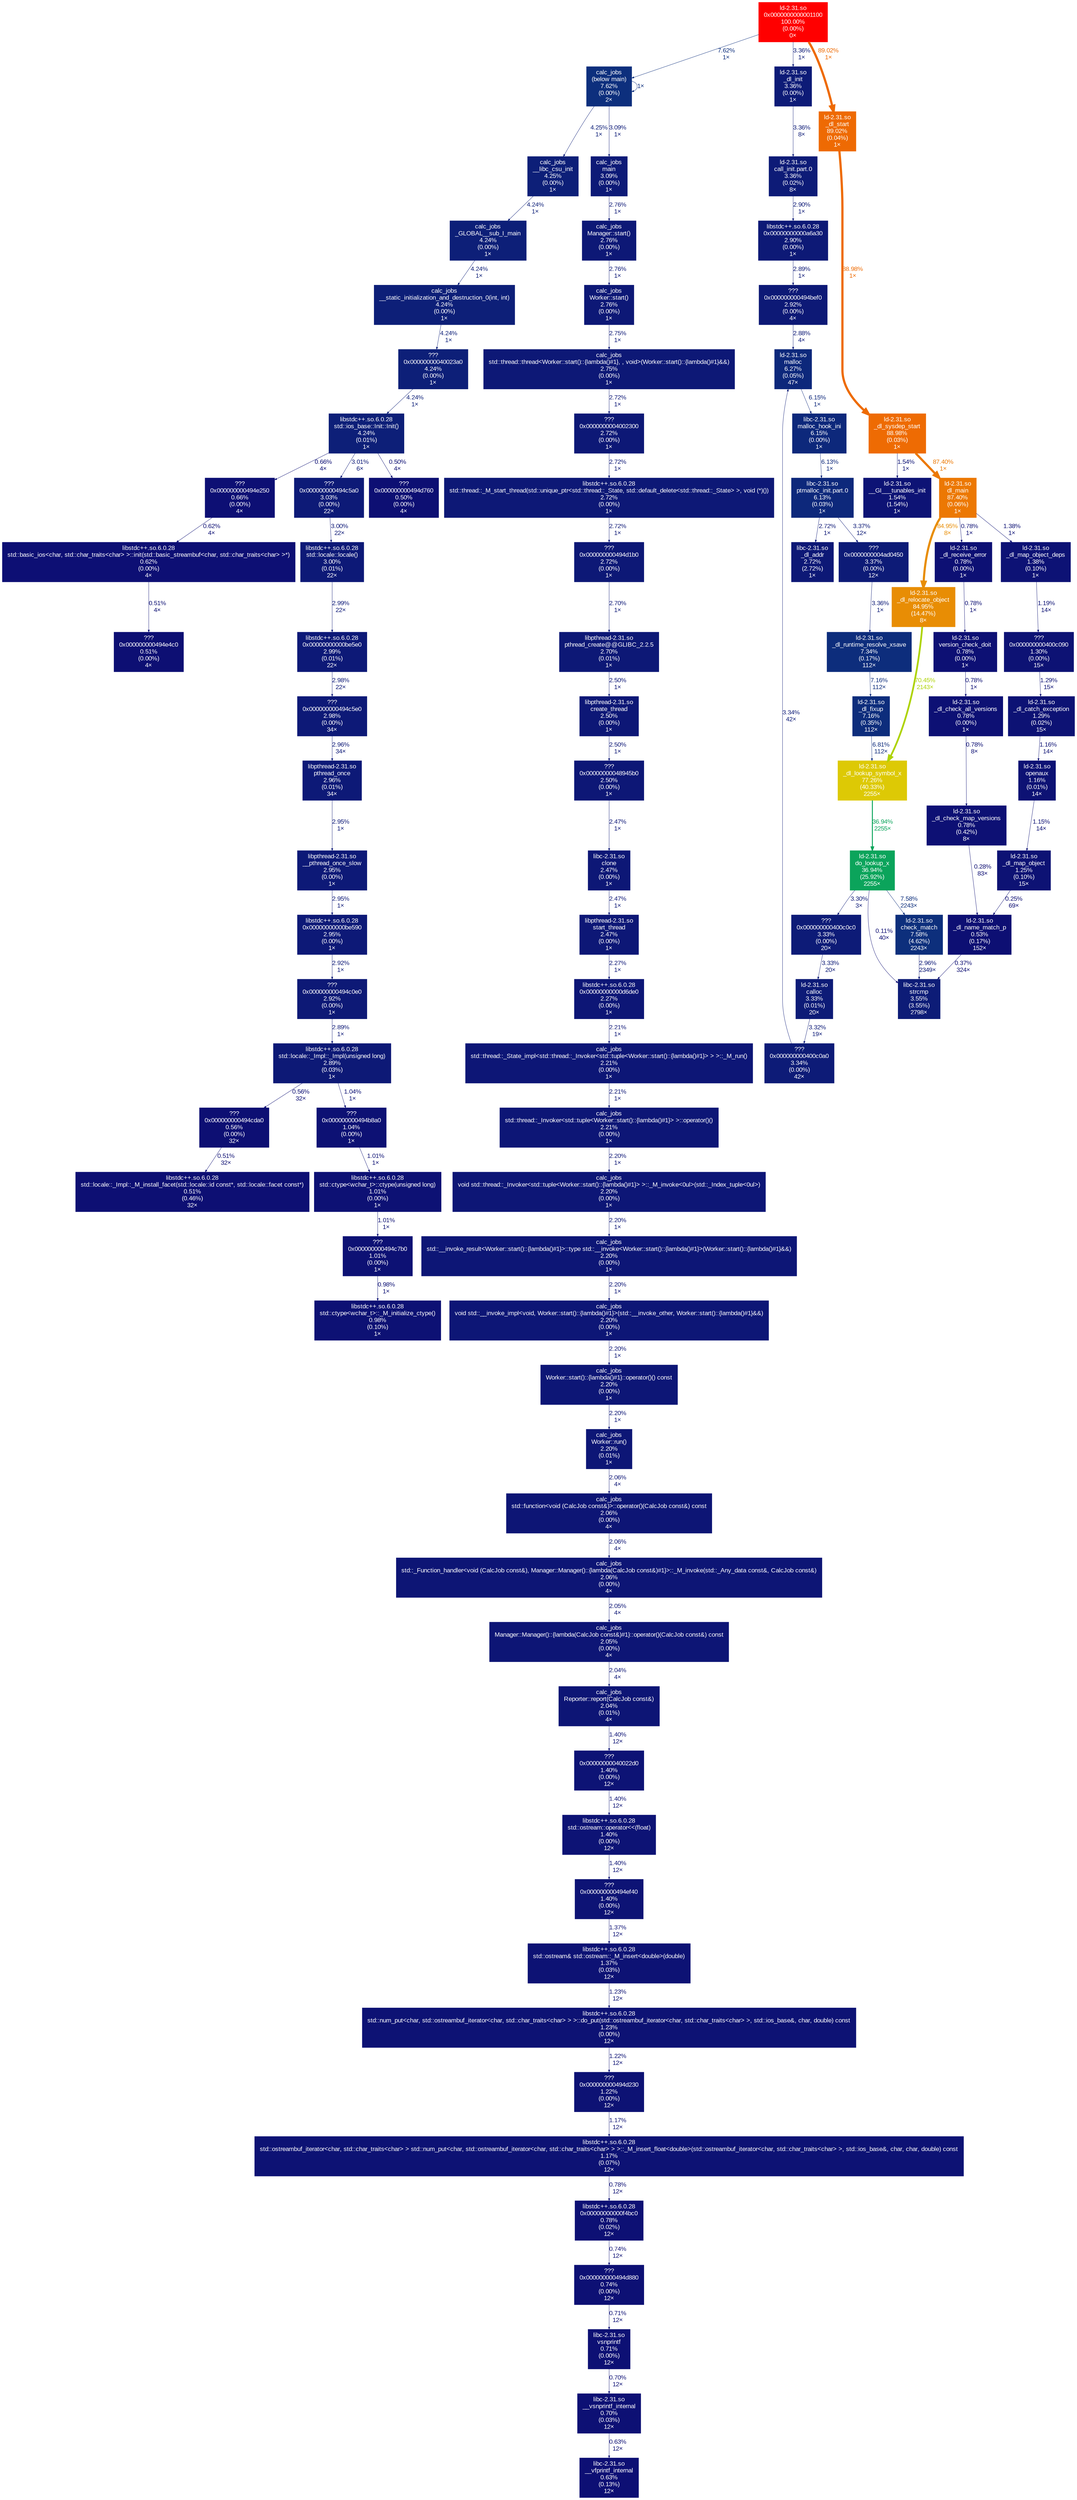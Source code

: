 digraph {
	tooltip=" "
	graph [fontname=Arial, nodesep=0.125, ranksep=0.25];
	node [fontcolor=white, fontname=Arial, height=0, shape=box, style=filled, width=0];
	edge [fontname=Arial];
	"(below main)" [color="#0d2f7d", fontcolor="#ffffff", fontsize="10.00", label="calc_jobs\n(below main)\n7.62%\n(0.00%)\n2×"];
	"(below main)" -> "(below main)" [arrowsize="0.35", color="#0d2f7d", fontcolor="#0d2f7d", fontsize="10.00", label="1×", labeldistance="0.50", penwidth="0.50"];
	"(below main)" -> "__libc_csu_init" [arrowsize="0.35", color="#0d1f78", fontcolor="#0d1f78", fontsize="10.00", label="4.25%\n1×", labeldistance="0.50", penwidth="0.50"];
	"(below main)" -> main [arrowsize="0.35", color="#0d1a77", fontcolor="#0d1a77", fontsize="10.00", label="3.09%\n1×", labeldistance="0.50", penwidth="0.50"];
	"0x0000000000001100" [color="#ff0000", fontcolor="#ffffff", fontsize="10.00", label="ld-2.31.so\n0x0000000000001100\n100.00%\n(0.00%)\n0×"];
	"0x0000000000001100" -> "(below main)" [arrowsize="0.35", color="#0d2f7d", fontcolor="#0d2f7d", fontsize="10.00", label="7.62%\n1×", labeldistance="0.50", penwidth="0.50"];
	"0x0000000000001100" -> "_dl_init" [arrowsize="0.35", color="#0d1b77", fontcolor="#0d1b77", fontsize="10.00", label="3.36%\n1×", labeldistance="0.50", penwidth="0.50"];
	"0x0000000000001100" -> "_dl_start" [arrowsize="0.94", color="#ee6a03", fontcolor="#ee6a03", fontsize="10.00", label="89.02%\n1×", labeldistance="3.56", penwidth="3.56"];
	"0x00000000000a6a30" [color="#0d1976", fontcolor="#ffffff", fontsize="10.00", label="libstdc++.so.6.0.28\n0x00000000000a6a30\n2.90%\n(0.00%)\n1×"];
	"0x00000000000a6a30" -> "0x000000000494bef0" [arrowsize="0.35", color="#0d1976", fontcolor="#0d1976", fontsize="10.00", label="2.89%\n1×", labeldistance="0.50", penwidth="0.50"];
	"0x00000000000be590" [color="#0d1977", fontcolor="#ffffff", fontsize="10.00", label="libstdc++.so.6.0.28\n0x00000000000be590\n2.95%\n(0.00%)\n1×"];
	"0x00000000000be590" -> "0x000000000494c0e0" [arrowsize="0.35", color="#0d1976", fontcolor="#0d1976", fontsize="10.00", label="2.92%\n1×", labeldistance="0.50", penwidth="0.50"];
	"0x00000000000be5e0" [color="#0d1977", fontcolor="#ffffff", fontsize="10.00", label="libstdc++.so.6.0.28\n0x00000000000be5e0\n2.99%\n(0.01%)\n22×"];
	"0x00000000000be5e0" -> "0x000000000494c5e0" [arrowsize="0.35", color="#0d1977", fontcolor="#0d1977", fontsize="10.00", label="2.98%\n22×", labeldistance="0.50", penwidth="0.50"];
	"0x00000000000d6de0" [color="#0d1676", fontcolor="#ffffff", fontsize="10.00", label="libstdc++.so.6.0.28\n0x00000000000d6de0\n2.27%\n(0.00%)\n1×"];
	"0x00000000000d6de0" -> "std::thread::_State_impl<std::thread::_Invoker<std::tuple<Worker::start()::{lambda()#1}> > >::_M_run()" [arrowsize="0.35", color="#0d1676", fontcolor="#0d1676", fontsize="10.00", label="2.21%\n1×", labeldistance="0.50", penwidth="0.50"];
	"0x00000000000f4bc0" [color="#0d1074", fontcolor="#ffffff", fontsize="10.00", label="libstdc++.so.6.0.28\n0x00000000000f4bc0\n0.78%\n(0.02%)\n12×"];
	"0x00000000000f4bc0" -> "0x000000000494d880" [arrowsize="0.35", color="#0d1074", fontcolor="#0d1074", fontsize="10.00", label="0.74%\n12×", labeldistance="0.50", penwidth="0.50"];
	"0x00000000040022d0" [color="#0d1375", fontcolor="#ffffff", fontsize="10.00", label="???\n0x00000000040022d0\n1.40%\n(0.00%)\n12×"];
	"0x00000000040022d0" -> "std::ostream::operator<<(float)" [arrowsize="0.35", color="#0d1375", fontcolor="#0d1375", fontsize="10.00", label="1.40%\n12×", labeldistance="0.50", penwidth="0.50"];
	"0x0000000004002300" [color="#0d1876", fontcolor="#ffffff", fontsize="10.00", label="???\n0x0000000004002300\n2.72%\n(0.00%)\n1×"];
	"0x0000000004002300" -> "std::thread::_M_start_thread(std::unique_ptr<std::thread::_State, std::default_delete<std::thread::_State> >, void (*)())" [arrowsize="0.35", color="#0d1876", fontcolor="#0d1876", fontsize="10.00", label="2.72%\n1×", labeldistance="0.50", penwidth="0.50"];
	"0x00000000040023a0" [color="#0d1f78", fontcolor="#ffffff", fontsize="10.00", label="???\n0x00000000040023a0\n4.24%\n(0.00%)\n1×"];
	"0x00000000040023a0" -> "std::ios_base::Init::Init()" [arrowsize="0.35", color="#0d1f78", fontcolor="#0d1f78", fontsize="10.00", label="4.24%\n1×", labeldistance="0.50", penwidth="0.50"];
	"0x000000000400c090" [color="#0d1274", fontcolor="#ffffff", fontsize="10.00", label="???\n0x000000000400c090\n1.30%\n(0.00%)\n15×"];
	"0x000000000400c090" -> "_dl_catch_exception" [arrowsize="0.35", color="#0d1274", fontcolor="#0d1274", fontsize="10.00", label="1.29%\n15×", labeldistance="0.50", penwidth="0.50"];
	"0x000000000400c0a0" [color="#0d1b77", fontcolor="#ffffff", fontsize="10.00", label="???\n0x000000000400c0a0\n3.34%\n(0.00%)\n42×"];
	"0x000000000400c0a0" -> malloc [arrowsize="0.35", color="#0d1b77", fontcolor="#0d1b77", fontsize="10.00", label="3.34%\n42×", labeldistance="0.50", penwidth="0.50"];
	"0x000000000400c0c0" [color="#0d1b77", fontcolor="#ffffff", fontsize="10.00", label="???\n0x000000000400c0c0\n3.33%\n(0.00%)\n20×"];
	"0x000000000400c0c0" -> calloc [arrowsize="0.35", color="#0d1b77", fontcolor="#0d1b77", fontsize="10.00", label="3.33%\n20×", labeldistance="0.50", penwidth="0.50"];
	"0x00000000048945b0" [color="#0d1776", fontcolor="#ffffff", fontsize="10.00", label="???\n0x00000000048945b0\n2.50%\n(0.00%)\n1×"];
	"0x00000000048945b0" -> clone [arrowsize="0.35", color="#0d1776", fontcolor="#0d1776", fontsize="10.00", label="2.47%\n1×", labeldistance="0.50", penwidth="0.50"];
	"0x000000000494b8a0" [color="#0d1174", fontcolor="#ffffff", fontsize="10.00", label="???\n0x000000000494b8a0\n1.04%\n(0.00%)\n1×"];
	"0x000000000494b8a0" -> "std::ctype<wchar_t>::ctype(unsigned long)" [arrowsize="0.35", color="#0d1174", fontcolor="#0d1174", fontsize="10.00", label="1.01%\n1×", labeldistance="0.50", penwidth="0.50"];
	"0x000000000494bef0" [color="#0d1976", fontcolor="#ffffff", fontsize="10.00", label="???\n0x000000000494bef0\n2.92%\n(0.00%)\n4×"];
	"0x000000000494bef0" -> malloc [arrowsize="0.35", color="#0d1976", fontcolor="#0d1976", fontsize="10.00", label="2.88%\n4×", labeldistance="0.50", penwidth="0.50"];
	"0x000000000494c0e0" [color="#0d1976", fontcolor="#ffffff", fontsize="10.00", label="???\n0x000000000494c0e0\n2.92%\n(0.00%)\n1×"];
	"0x000000000494c0e0" -> "std::locale::_Impl::_Impl(unsigned long)" [arrowsize="0.35", color="#0d1976", fontcolor="#0d1976", fontsize="10.00", label="2.89%\n1×", labeldistance="0.50", penwidth="0.50"];
	"0x000000000494c5a0" [color="#0d1a77", fontcolor="#ffffff", fontsize="10.00", label="???\n0x000000000494c5a0\n3.03%\n(0.00%)\n22×"];
	"0x000000000494c5a0" -> "std::locale::locale()" [arrowsize="0.35", color="#0d1977", fontcolor="#0d1977", fontsize="10.00", label="3.00%\n22×", labeldistance="0.50", penwidth="0.50"];
	"0x000000000494c5e0" [color="#0d1977", fontcolor="#ffffff", fontsize="10.00", label="???\n0x000000000494c5e0\n2.98%\n(0.00%)\n34×"];
	"0x000000000494c5e0" -> "pthread_once" [arrowsize="0.35", color="#0d1977", fontcolor="#0d1977", fontsize="10.00", label="2.96%\n34×", labeldistance="0.50", penwidth="0.50"];
	"0x000000000494c7b0" [color="#0d1174", fontcolor="#ffffff", fontsize="10.00", label="???\n0x000000000494c7b0\n1.01%\n(0.00%)\n1×"];
	"0x000000000494c7b0" -> "std::ctype<wchar_t>::_M_initialize_ctype()" [arrowsize="0.35", color="#0d1174", fontcolor="#0d1174", fontsize="10.00", label="0.98%\n1×", labeldistance="0.50", penwidth="0.50"];
	"0x000000000494cda0" [color="#0d0f73", fontcolor="#ffffff", fontsize="10.00", label="???\n0x000000000494cda0\n0.56%\n(0.00%)\n32×"];
	"0x000000000494cda0" -> "std::locale::_Impl::_M_install_facet(std::locale::id const*, std::locale::facet const*)" [arrowsize="0.35", color="#0d0f73", fontcolor="#0d0f73", fontsize="10.00", label="0.51%\n32×", labeldistance="0.50", penwidth="0.50"];
	"0x000000000494d1b0" [color="#0d1876", fontcolor="#ffffff", fontsize="10.00", label="???\n0x000000000494d1b0\n2.72%\n(0.00%)\n1×"];
	"0x000000000494d1b0" -> "pthread_create@@GLIBC_2.2.5" [arrowsize="0.35", color="#0d1876", fontcolor="#0d1876", fontsize="10.00", label="2.70%\n1×", labeldistance="0.50", penwidth="0.50"];
	"0x000000000494d230" [color="#0d1274", fontcolor="#ffffff", fontsize="10.00", label="???\n0x000000000494d230\n1.22%\n(0.00%)\n12×"];
	"0x000000000494d230" -> "std::ostreambuf_iterator<char, std::char_traits<char> > std::num_put<char, std::ostreambuf_iterator<char, std::char_traits<char> > >::_M_insert_float<double>(std::ostreambuf_iterator<char, std::char_traits<char> >, std::ios_base&, char, char, double) const" [arrowsize="0.35", color="#0d1274", fontcolor="#0d1274", fontsize="10.00", label="1.17%\n12×", labeldistance="0.50", penwidth="0.50"];
	"0x000000000494d760" [color="#0d0f73", fontcolor="#ffffff", fontsize="10.00", label="???\n0x000000000494d760\n0.50%\n(0.00%)\n4×"];
	"0x000000000494d880" [color="#0d1074", fontcolor="#ffffff", fontsize="10.00", label="???\n0x000000000494d880\n0.74%\n(0.00%)\n12×"];
	"0x000000000494d880" -> vsnprintf [arrowsize="0.35", color="#0d1074", fontcolor="#0d1074", fontsize="10.00", label="0.71%\n12×", labeldistance="0.50", penwidth="0.50"];
	"0x000000000494e250" [color="#0d0f74", fontcolor="#ffffff", fontsize="10.00", label="???\n0x000000000494e250\n0.66%\n(0.00%)\n4×"];
	"0x000000000494e250" -> "std::basic_ios<char, std::char_traits<char> >::init(std::basic_streambuf<char, std::char_traits<char> >*)" [arrowsize="0.35", color="#0d0f74", fontcolor="#0d0f74", fontsize="10.00", label="0.62%\n4×", labeldistance="0.50", penwidth="0.50"];
	"0x000000000494e4c0" [color="#0d0f73", fontcolor="#ffffff", fontsize="10.00", label="???\n0x000000000494e4c0\n0.51%\n(0.00%)\n4×"];
	"0x000000000494ef40" [color="#0d1375", fontcolor="#ffffff", fontsize="10.00", label="???\n0x000000000494ef40\n1.40%\n(0.00%)\n12×"];
	"0x000000000494ef40" -> "std::ostream& std::ostream::_M_insert<double>(double)" [arrowsize="0.35", color="#0d1274", fontcolor="#0d1274", fontsize="10.00", label="1.37%\n12×", labeldistance="0.50", penwidth="0.50"];
	"0x0000000004ad0450" [color="#0d1b77", fontcolor="#ffffff", fontsize="10.00", label="???\n0x0000000004ad0450\n3.37%\n(0.00%)\n12×"];
	"0x0000000004ad0450" -> "_dl_runtime_resolve_xsave" [arrowsize="0.35", color="#0d1b77", fontcolor="#0d1b77", fontsize="10.00", label="3.36%\n1×", labeldistance="0.50", penwidth="0.50"];
	"Manager::Manager()::{lambda(CalcJob const&)#1}::operator()(CalcJob const&) const" [color="#0d1575", fontcolor="#ffffff", fontsize="10.00", label="calc_jobs\nManager::Manager()::{lambda(CalcJob const&)#1}::operator()(CalcJob const&) const\n2.05%\n(0.00%)\n4×"];
	"Manager::Manager()::{lambda(CalcJob const&)#1}::operator()(CalcJob const&) const" -> "Reporter::report(CalcJob const&)" [arrowsize="0.35", color="#0d1575", fontcolor="#0d1575", fontsize="10.00", label="2.04%\n4×", labeldistance="0.50", penwidth="0.50"];
	"Manager::start()" [color="#0d1876", fontcolor="#ffffff", fontsize="10.00", label="calc_jobs\nManager::start()\n2.76%\n(0.00%)\n1×"];
	"Manager::start()" -> "Worker::start()" [arrowsize="0.35", color="#0d1876", fontcolor="#0d1876", fontsize="10.00", label="2.76%\n1×", labeldistance="0.50", penwidth="0.50"];
	"Reporter::report(CalcJob const&)" [color="#0d1575", fontcolor="#ffffff", fontsize="10.00", label="calc_jobs\nReporter::report(CalcJob const&)\n2.04%\n(0.01%)\n4×"];
	"Reporter::report(CalcJob const&)" -> "0x00000000040022d0" [arrowsize="0.35", color="#0d1375", fontcolor="#0d1375", fontsize="10.00", label="1.40%\n12×", labeldistance="0.50", penwidth="0.50"];
	"Worker::run()" [color="#0d1676", fontcolor="#ffffff", fontsize="10.00", label="calc_jobs\nWorker::run()\n2.20%\n(0.01%)\n1×"];
	"Worker::run()" -> "std::function<void (CalcJob const&)>::operator()(CalcJob const&) const" [arrowsize="0.35", color="#0d1575", fontcolor="#0d1575", fontsize="10.00", label="2.06%\n4×", labeldistance="0.50", penwidth="0.50"];
	"Worker::start()" [color="#0d1876", fontcolor="#ffffff", fontsize="10.00", label="calc_jobs\nWorker::start()\n2.76%\n(0.00%)\n1×"];
	"Worker::start()" -> "std::thread::thread<Worker::start()::{lambda()#1}, , void>(Worker::start()::{lambda()#1}&&)" [arrowsize="0.35", color="#0d1876", fontcolor="#0d1876", fontsize="10.00", label="2.75%\n1×", labeldistance="0.50", penwidth="0.50"];
	"Worker::start()::{lambda()#1}::operator()() const" [color="#0d1676", fontcolor="#ffffff", fontsize="10.00", label="calc_jobs\nWorker::start()::{lambda()#1}::operator()() const\n2.20%\n(0.00%)\n1×"];
	"Worker::start()::{lambda()#1}::operator()() const" -> "Worker::run()" [arrowsize="0.35", color="#0d1676", fontcolor="#0d1676", fontsize="10.00", label="2.20%\n1×", labeldistance="0.50", penwidth="0.50"];
	"_GLOBAL__sub_I_main" [color="#0d1f78", fontcolor="#ffffff", fontsize="10.00", label="calc_jobs\n_GLOBAL__sub_I_main\n4.24%\n(0.00%)\n1×"];
	"_GLOBAL__sub_I_main" -> "__static_initialization_and_destruction_0(int, int)" [arrowsize="0.35", color="#0d1f78", fontcolor="#0d1f78", fontsize="10.00", label="4.24%\n1×", labeldistance="0.50", penwidth="0.50"];
	"__GI___tunables_init" [color="#0d1375", fontcolor="#ffffff", fontsize="10.00", label="ld-2.31.so\n__GI___tunables_init\n1.54%\n(1.54%)\n1×"];
	"__libc_csu_init" [color="#0d1f78", fontcolor="#ffffff", fontsize="10.00", label="calc_jobs\n__libc_csu_init\n4.25%\n(0.00%)\n1×"];
	"__libc_csu_init" -> "_GLOBAL__sub_I_main" [arrowsize="0.35", color="#0d1f78", fontcolor="#0d1f78", fontsize="10.00", label="4.24%\n1×", labeldistance="0.50", penwidth="0.50"];
	"__pthread_once_slow" [color="#0d1977", fontcolor="#ffffff", fontsize="10.00", label="libpthread-2.31.so\n__pthread_once_slow\n2.95%\n(0.00%)\n1×"];
	"__pthread_once_slow" -> "0x00000000000be590" [arrowsize="0.35", color="#0d1977", fontcolor="#0d1977", fontsize="10.00", label="2.95%\n1×", labeldistance="0.50", penwidth="0.50"];
	"__static_initialization_and_destruction_0(int, int)" [color="#0d1f78", fontcolor="#ffffff", fontsize="10.00", label="calc_jobs\n__static_initialization_and_destruction_0(int, int)\n4.24%\n(0.00%)\n1×"];
	"__static_initialization_and_destruction_0(int, int)" -> "0x00000000040023a0" [arrowsize="0.35", color="#0d1f78", fontcolor="#0d1f78", fontsize="10.00", label="4.24%\n1×", labeldistance="0.50", penwidth="0.50"];
	"__vfprintf_internal" [color="#0d0f74", fontcolor="#ffffff", fontsize="10.00", label="libc-2.31.so\n__vfprintf_internal\n0.63%\n(0.13%)\n12×"];
	"__vsnprintf_internal" [color="#0d1074", fontcolor="#ffffff", fontsize="10.00", label="libc-2.31.so\n__vsnprintf_internal\n0.70%\n(0.03%)\n12×"];
	"__vsnprintf_internal" -> "__vfprintf_internal" [arrowsize="0.35", color="#0d0f74", fontcolor="#0d0f74", fontsize="10.00", label="0.63%\n12×", labeldistance="0.50", penwidth="0.50"];
	"_dl_addr" [color="#0d1876", fontcolor="#ffffff", fontsize="10.00", label="libc-2.31.so\n_dl_addr\n2.72%\n(2.72%)\n1×"];
	"_dl_catch_exception" [color="#0d1274", fontcolor="#ffffff", fontsize="10.00", label="ld-2.31.so\n_dl_catch_exception\n1.29%\n(0.02%)\n15×"];
	"_dl_catch_exception" -> openaux [arrowsize="0.35", color="#0d1274", fontcolor="#0d1274", fontsize="10.00", label="1.16%\n14×", labeldistance="0.50", penwidth="0.50"];
	"_dl_check_all_versions" [color="#0d1074", fontcolor="#ffffff", fontsize="10.00", label="ld-2.31.so\n_dl_check_all_versions\n0.78%\n(0.00%)\n1×"];
	"_dl_check_all_versions" -> "_dl_check_map_versions" [arrowsize="0.35", color="#0d1074", fontcolor="#0d1074", fontsize="10.00", label="0.78%\n8×", labeldistance="0.50", penwidth="0.50"];
	"_dl_check_map_versions" [color="#0d1074", fontcolor="#ffffff", fontsize="10.00", label="ld-2.31.so\n_dl_check_map_versions\n0.78%\n(0.42%)\n8×"];
	"_dl_check_map_versions" -> "_dl_name_match_p" [arrowsize="0.35", color="#0d0e73", fontcolor="#0d0e73", fontsize="10.00", label="0.28%\n83×", labeldistance="0.50", penwidth="0.50"];
	"_dl_fixup" [color="#0d2d7c", fontcolor="#ffffff", fontsize="10.00", label="ld-2.31.so\n_dl_fixup\n7.16%\n(0.35%)\n112×"];
	"_dl_fixup" -> "_dl_lookup_symbol_x" [arrowsize="0.35", color="#0d2b7b", fontcolor="#0d2b7b", fontsize="10.00", label="6.81%\n112×", labeldistance="0.50", penwidth="0.50"];
	"_dl_init" [color="#0d1b77", fontcolor="#ffffff", fontsize="10.00", label="ld-2.31.so\n_dl_init\n3.36%\n(0.00%)\n1×"];
	"_dl_init" -> "call_init.part.0" [arrowsize="0.35", color="#0d1b77", fontcolor="#0d1b77", fontsize="10.00", label="3.36%\n8×", labeldistance="0.50", penwidth="0.50"];
	"_dl_lookup_symbol_x" [color="#ddc905", fontcolor="#ffffff", fontsize="10.00", label="ld-2.31.so\n_dl_lookup_symbol_x\n77.26%\n(40.33%)\n2255×"];
	"_dl_lookup_symbol_x" -> "do_lookup_x" [arrowsize="0.61", color="#0ba45b", fontcolor="#0ba45b", fontsize="10.00", label="36.94%\n2255×", labeldistance="1.48", penwidth="1.48"];
	"_dl_map_object" [color="#0d1274", fontcolor="#ffffff", fontsize="10.00", label="ld-2.31.so\n_dl_map_object\n1.25%\n(0.10%)\n15×"];
	"_dl_map_object" -> "_dl_name_match_p" [arrowsize="0.35", color="#0d0e73", fontcolor="#0d0e73", fontsize="10.00", label="0.25%\n69×", labeldistance="0.50", penwidth="0.50"];
	"_dl_map_object_deps" [color="#0d1275", fontcolor="#ffffff", fontsize="10.00", label="ld-2.31.so\n_dl_map_object_deps\n1.38%\n(0.10%)\n1×"];
	"_dl_map_object_deps" -> "0x000000000400c090" [arrowsize="0.35", color="#0d1274", fontcolor="#0d1274", fontsize="10.00", label="1.19%\n14×", labeldistance="0.50", penwidth="0.50"];
	"_dl_name_match_p" [color="#0d0f73", fontcolor="#ffffff", fontsize="10.00", label="ld-2.31.so\n_dl_name_match_p\n0.53%\n(0.17%)\n152×"];
	"_dl_name_match_p" -> strcmp [arrowsize="0.35", color="#0d0e73", fontcolor="#0d0e73", fontsize="10.00", label="0.37%\n324×", labeldistance="0.50", penwidth="0.50"];
	"_dl_receive_error" [color="#0d1074", fontcolor="#ffffff", fontsize="10.00", label="ld-2.31.so\n_dl_receive_error\n0.78%\n(0.00%)\n1×"];
	"_dl_receive_error" -> "version_check_doit" [arrowsize="0.35", color="#0d1074", fontcolor="#0d1074", fontsize="10.00", label="0.78%\n1×", labeldistance="0.50", penwidth="0.50"];
	"_dl_relocate_object" [color="#e88d04", fontcolor="#ffffff", fontsize="10.00", label="ld-2.31.so\n_dl_relocate_object\n84.95%\n(14.47%)\n8×"];
	"_dl_relocate_object" -> "_dl_lookup_symbol_x" [arrowsize="0.84", color="#aed306", fontcolor="#aed306", fontsize="10.00", label="70.45%\n2143×", labeldistance="2.82", penwidth="2.82"];
	"_dl_runtime_resolve_xsave" [color="#0d2d7c", fontcolor="#ffffff", fontsize="10.00", label="ld-2.31.so\n_dl_runtime_resolve_xsave\n7.34%\n(0.17%)\n112×"];
	"_dl_runtime_resolve_xsave" -> "_dl_fixup" [arrowsize="0.35", color="#0d2d7c", fontcolor="#0d2d7c", fontsize="10.00", label="7.16%\n112×", labeldistance="0.50", penwidth="0.50"];
	"_dl_start" [color="#ee6a03", fontcolor="#ffffff", fontsize="10.00", label="ld-2.31.so\n_dl_start\n89.02%\n(0.04%)\n1×"];
	"_dl_start" -> "_dl_sysdep_start" [arrowsize="0.94", color="#ee6b03", fontcolor="#ee6b03", fontsize="10.00", label="88.98%\n1×", labeldistance="3.56", penwidth="3.56"];
	"_dl_sysdep_start" [color="#ee6b03", fontcolor="#ffffff", fontsize="10.00", label="ld-2.31.so\n_dl_sysdep_start\n88.98%\n(0.03%)\n1×"];
	"_dl_sysdep_start" -> "__GI___tunables_init" [arrowsize="0.35", color="#0d1375", fontcolor="#0d1375", fontsize="10.00", label="1.54%\n1×", labeldistance="0.50", penwidth="0.50"];
	"_dl_sysdep_start" -> "dl_main" [arrowsize="0.93", color="#ec7803", fontcolor="#ec7803", fontsize="10.00", label="87.40%\n1×", labeldistance="3.50", penwidth="3.50"];
	"call_init.part.0" [color="#0d1b77", fontcolor="#ffffff", fontsize="10.00", label="ld-2.31.so\ncall_init.part.0\n3.36%\n(0.02%)\n8×"];
	"call_init.part.0" -> "0x00000000000a6a30" [arrowsize="0.35", color="#0d1976", fontcolor="#0d1976", fontsize="10.00", label="2.90%\n1×", labeldistance="0.50", penwidth="0.50"];
	calloc [color="#0d1b77", fontcolor="#ffffff", fontsize="10.00", label="ld-2.31.so\ncalloc\n3.33%\n(0.01%)\n20×"];
	calloc -> "0x000000000400c0a0" [arrowsize="0.35", color="#0d1b77", fontcolor="#0d1b77", fontsize="10.00", label="3.32%\n19×", labeldistance="0.50", penwidth="0.50"];
	"check_match" [color="#0d2f7c", fontcolor="#ffffff", fontsize="10.00", label="ld-2.31.so\ncheck_match\n7.58%\n(4.62%)\n2243×"];
	"check_match" -> strcmp [arrowsize="0.35", color="#0d1977", fontcolor="#0d1977", fontsize="10.00", label="2.96%\n2349×", labeldistance="0.50", penwidth="0.50"];
	clone [color="#0d1776", fontcolor="#ffffff", fontsize="10.00", label="libc-2.31.so\nclone\n2.47%\n(0.00%)\n1×"];
	clone -> "start_thread" [arrowsize="0.35", color="#0d1776", fontcolor="#0d1776", fontsize="10.00", label="2.47%\n1×", labeldistance="0.50", penwidth="0.50"];
	"create_thread" [color="#0d1776", fontcolor="#ffffff", fontsize="10.00", label="libpthread-2.31.so\ncreate_thread\n2.50%\n(0.00%)\n1×"];
	"create_thread" -> "0x00000000048945b0" [arrowsize="0.35", color="#0d1776", fontcolor="#0d1776", fontsize="10.00", label="2.50%\n1×", labeldistance="0.50", penwidth="0.50"];
	"dl_main" [color="#ec7803", fontcolor="#ffffff", fontsize="10.00", label="ld-2.31.so\ndl_main\n87.40%\n(0.06%)\n1×"];
	"dl_main" -> "_dl_map_object_deps" [arrowsize="0.35", color="#0d1275", fontcolor="#0d1275", fontsize="10.00", label="1.38%\n1×", labeldistance="0.50", penwidth="0.50"];
	"dl_main" -> "_dl_receive_error" [arrowsize="0.35", color="#0d1074", fontcolor="#0d1074", fontsize="10.00", label="0.78%\n1×", labeldistance="0.50", penwidth="0.50"];
	"dl_main" -> "_dl_relocate_object" [arrowsize="0.92", color="#e88d04", fontcolor="#e88d04", fontsize="10.00", label="84.95%\n8×", labeldistance="3.40", penwidth="3.40"];
	"do_lookup_x" [color="#0ba45b", fontcolor="#ffffff", fontsize="10.00", label="ld-2.31.so\ndo_lookup_x\n36.94%\n(25.92%)\n2255×"];
	"do_lookup_x" -> "0x000000000400c0c0" [arrowsize="0.35", color="#0d1b77", fontcolor="#0d1b77", fontsize="10.00", label="3.30%\n3×", labeldistance="0.50", penwidth="0.50"];
	"do_lookup_x" -> "check_match" [arrowsize="0.35", color="#0d2f7c", fontcolor="#0d2f7c", fontsize="10.00", label="7.58%\n2243×", labeldistance="0.50", penwidth="0.50"];
	"do_lookup_x" -> strcmp [arrowsize="0.35", color="#0d0d73", fontcolor="#0d0d73", fontsize="10.00", label="0.11%\n40×", labeldistance="0.50", penwidth="0.50"];
	main [color="#0d1a77", fontcolor="#ffffff", fontsize="10.00", label="calc_jobs\nmain\n3.09%\n(0.00%)\n1×"];
	main -> "Manager::start()" [arrowsize="0.35", color="#0d1876", fontcolor="#0d1876", fontsize="10.00", label="2.76%\n1×", labeldistance="0.50", penwidth="0.50"];
	malloc [color="#0d287b", fontcolor="#ffffff", fontsize="10.00", label="ld-2.31.so\nmalloc\n6.27%\n(0.05%)\n47×"];
	malloc -> "malloc_hook_ini" [arrowsize="0.35", color="#0d287b", fontcolor="#0d287b", fontsize="10.00", label="6.15%\n1×", labeldistance="0.50", penwidth="0.50"];
	"malloc_hook_ini" [color="#0d287b", fontcolor="#ffffff", fontsize="10.00", label="libc-2.31.so\nmalloc_hook_ini\n6.15%\n(0.00%)\n1×"];
	"malloc_hook_ini" -> "ptmalloc_init.part.0" [arrowsize="0.35", color="#0d287b", fontcolor="#0d287b", fontsize="10.00", label="6.13%\n1×", labeldistance="0.50", penwidth="0.50"];
	openaux [color="#0d1274", fontcolor="#ffffff", fontsize="10.00", label="ld-2.31.so\nopenaux\n1.16%\n(0.01%)\n14×"];
	openaux -> "_dl_map_object" [arrowsize="0.35", color="#0d1174", fontcolor="#0d1174", fontsize="10.00", label="1.15%\n14×", labeldistance="0.50", penwidth="0.50"];
	"pthread_create@@GLIBC_2.2.5" [color="#0d1876", fontcolor="#ffffff", fontsize="10.00", label="libpthread-2.31.so\npthread_create@@GLIBC_2.2.5\n2.70%\n(0.01%)\n1×"];
	"pthread_create@@GLIBC_2.2.5" -> "create_thread" [arrowsize="0.35", color="#0d1776", fontcolor="#0d1776", fontsize="10.00", label="2.50%\n1×", labeldistance="0.50", penwidth="0.50"];
	"pthread_once" [color="#0d1977", fontcolor="#ffffff", fontsize="10.00", label="libpthread-2.31.so\npthread_once\n2.96%\n(0.01%)\n34×"];
	"pthread_once" -> "__pthread_once_slow" [arrowsize="0.35", color="#0d1977", fontcolor="#0d1977", fontsize="10.00", label="2.95%\n1×", labeldistance="0.50", penwidth="0.50"];
	"ptmalloc_init.part.0" [color="#0d287b", fontcolor="#ffffff", fontsize="10.00", label="libc-2.31.so\nptmalloc_init.part.0\n6.13%\n(0.03%)\n1×"];
	"ptmalloc_init.part.0" -> "0x0000000004ad0450" [arrowsize="0.35", color="#0d1b77", fontcolor="#0d1b77", fontsize="10.00", label="3.37%\n12×", labeldistance="0.50", penwidth="0.50"];
	"ptmalloc_init.part.0" -> "_dl_addr" [arrowsize="0.35", color="#0d1876", fontcolor="#0d1876", fontsize="10.00", label="2.72%\n1×", labeldistance="0.50", penwidth="0.50"];
	"start_thread" [color="#0d1776", fontcolor="#ffffff", fontsize="10.00", label="libpthread-2.31.so\nstart_thread\n2.47%\n(0.00%)\n1×"];
	"start_thread" -> "0x00000000000d6de0" [arrowsize="0.35", color="#0d1676", fontcolor="#0d1676", fontsize="10.00", label="2.27%\n1×", labeldistance="0.50", penwidth="0.50"];
	"std::_Function_handler<void (CalcJob const&), Manager::Manager()::{lambda(CalcJob const&)#1}>::_M_invoke(std::_Any_data const&, CalcJob const&)" [color="#0d1575", fontcolor="#ffffff", fontsize="10.00", label="calc_jobs\nstd::_Function_handler<void (CalcJob const&), Manager::Manager()::{lambda(CalcJob const&)#1}>::_M_invoke(std::_Any_data const&, CalcJob const&)\n2.06%\n(0.00%)\n4×"];
	"std::_Function_handler<void (CalcJob const&), Manager::Manager()::{lambda(CalcJob const&)#1}>::_M_invoke(std::_Any_data const&, CalcJob const&)" -> "Manager::Manager()::{lambda(CalcJob const&)#1}::operator()(CalcJob const&) const" [arrowsize="0.35", color="#0d1575", fontcolor="#0d1575", fontsize="10.00", label="2.05%\n4×", labeldistance="0.50", penwidth="0.50"];
	"std::__invoke_result<Worker::start()::{lambda()#1}>::type std::__invoke<Worker::start()::{lambda()#1}>(Worker::start()::{lambda()#1}&&)" [color="#0d1676", fontcolor="#ffffff", fontsize="10.00", label="calc_jobs\nstd::__invoke_result<Worker::start()::{lambda()#1}>::type std::__invoke<Worker::start()::{lambda()#1}>(Worker::start()::{lambda()#1}&&)\n2.20%\n(0.00%)\n1×"];
	"std::__invoke_result<Worker::start()::{lambda()#1}>::type std::__invoke<Worker::start()::{lambda()#1}>(Worker::start()::{lambda()#1}&&)" -> "void std::__invoke_impl<void, Worker::start()::{lambda()#1}>(std::__invoke_other, Worker::start()::{lambda()#1}&&)" [arrowsize="0.35", color="#0d1676", fontcolor="#0d1676", fontsize="10.00", label="2.20%\n1×", labeldistance="0.50", penwidth="0.50"];
	"std::basic_ios<char, std::char_traits<char> >::init(std::basic_streambuf<char, std::char_traits<char> >*)" [color="#0d0f74", fontcolor="#ffffff", fontsize="10.00", label="libstdc++.so.6.0.28\nstd::basic_ios<char, std::char_traits<char> >::init(std::basic_streambuf<char, std::char_traits<char> >*)\n0.62%\n(0.00%)\n4×"];
	"std::basic_ios<char, std::char_traits<char> >::init(std::basic_streambuf<char, std::char_traits<char> >*)" -> "0x000000000494e4c0" [arrowsize="0.35", color="#0d0f73", fontcolor="#0d0f73", fontsize="10.00", label="0.51%\n4×", labeldistance="0.50", penwidth="0.50"];
	"std::ctype<wchar_t>::_M_initialize_ctype()" [color="#0d1174", fontcolor="#ffffff", fontsize="10.00", label="libstdc++.so.6.0.28\nstd::ctype<wchar_t>::_M_initialize_ctype()\n0.98%\n(0.10%)\n1×"];
	"std::ctype<wchar_t>::ctype(unsigned long)" [color="#0d1174", fontcolor="#ffffff", fontsize="10.00", label="libstdc++.so.6.0.28\nstd::ctype<wchar_t>::ctype(unsigned long)\n1.01%\n(0.00%)\n1×"];
	"std::ctype<wchar_t>::ctype(unsigned long)" -> "0x000000000494c7b0" [arrowsize="0.35", color="#0d1174", fontcolor="#0d1174", fontsize="10.00", label="1.01%\n1×", labeldistance="0.50", penwidth="0.50"];
	"std::function<void (CalcJob const&)>::operator()(CalcJob const&) const" [color="#0d1575", fontcolor="#ffffff", fontsize="10.00", label="calc_jobs\nstd::function<void (CalcJob const&)>::operator()(CalcJob const&) const\n2.06%\n(0.00%)\n4×"];
	"std::function<void (CalcJob const&)>::operator()(CalcJob const&) const" -> "std::_Function_handler<void (CalcJob const&), Manager::Manager()::{lambda(CalcJob const&)#1}>::_M_invoke(std::_Any_data const&, CalcJob const&)" [arrowsize="0.35", color="#0d1575", fontcolor="#0d1575", fontsize="10.00", label="2.06%\n4×", labeldistance="0.50", penwidth="0.50"];
	"std::ios_base::Init::Init()" [color="#0d1f78", fontcolor="#ffffff", fontsize="10.00", label="libstdc++.so.6.0.28\nstd::ios_base::Init::Init()\n4.24%\n(0.01%)\n1×"];
	"std::ios_base::Init::Init()" -> "0x000000000494c5a0" [arrowsize="0.35", color="#0d1977", fontcolor="#0d1977", fontsize="10.00", label="3.01%\n6×", labeldistance="0.50", penwidth="0.50"];
	"std::ios_base::Init::Init()" -> "0x000000000494d760" [arrowsize="0.35", color="#0d0f73", fontcolor="#0d0f73", fontsize="10.00", label="0.50%\n4×", labeldistance="0.50", penwidth="0.50"];
	"std::ios_base::Init::Init()" -> "0x000000000494e250" [arrowsize="0.35", color="#0d0f74", fontcolor="#0d0f74", fontsize="10.00", label="0.66%\n4×", labeldistance="0.50", penwidth="0.50"];
	"std::locale::_Impl::_Impl(unsigned long)" [color="#0d1976", fontcolor="#ffffff", fontsize="10.00", label="libstdc++.so.6.0.28\nstd::locale::_Impl::_Impl(unsigned long)\n2.89%\n(0.03%)\n1×"];
	"std::locale::_Impl::_Impl(unsigned long)" -> "0x000000000494b8a0" [arrowsize="0.35", color="#0d1174", fontcolor="#0d1174", fontsize="10.00", label="1.04%\n1×", labeldistance="0.50", penwidth="0.50"];
	"std::locale::_Impl::_Impl(unsigned long)" -> "0x000000000494cda0" [arrowsize="0.35", color="#0d0f73", fontcolor="#0d0f73", fontsize="10.00", label="0.56%\n32×", labeldistance="0.50", penwidth="0.50"];
	"std::locale::_Impl::_M_install_facet(std::locale::id const*, std::locale::facet const*)" [color="#0d0f73", fontcolor="#ffffff", fontsize="10.00", label="libstdc++.so.6.0.28\nstd::locale::_Impl::_M_install_facet(std::locale::id const*, std::locale::facet const*)\n0.51%\n(0.46%)\n32×"];
	"std::locale::locale()" [color="#0d1977", fontcolor="#ffffff", fontsize="10.00", label="libstdc++.so.6.0.28\nstd::locale::locale()\n3.00%\n(0.01%)\n22×"];
	"std::locale::locale()" -> "0x00000000000be5e0" [arrowsize="0.35", color="#0d1977", fontcolor="#0d1977", fontsize="10.00", label="2.99%\n22×", labeldistance="0.50", penwidth="0.50"];
	"std::num_put<char, std::ostreambuf_iterator<char, std::char_traits<char> > >::do_put(std::ostreambuf_iterator<char, std::char_traits<char> >, std::ios_base&, char, double) const" [color="#0d1274", fontcolor="#ffffff", fontsize="10.00", label="libstdc++.so.6.0.28\nstd::num_put<char, std::ostreambuf_iterator<char, std::char_traits<char> > >::do_put(std::ostreambuf_iterator<char, std::char_traits<char> >, std::ios_base&, char, double) const\n1.23%\n(0.00%)\n12×"];
	"std::num_put<char, std::ostreambuf_iterator<char, std::char_traits<char> > >::do_put(std::ostreambuf_iterator<char, std::char_traits<char> >, std::ios_base&, char, double) const" -> "0x000000000494d230" [arrowsize="0.35", color="#0d1274", fontcolor="#0d1274", fontsize="10.00", label="1.22%\n12×", labeldistance="0.50", penwidth="0.50"];
	"std::ostream& std::ostream::_M_insert<double>(double)" [color="#0d1274", fontcolor="#ffffff", fontsize="10.00", label="libstdc++.so.6.0.28\nstd::ostream& std::ostream::_M_insert<double>(double)\n1.37%\n(0.03%)\n12×"];
	"std::ostream& std::ostream::_M_insert<double>(double)" -> "std::num_put<char, std::ostreambuf_iterator<char, std::char_traits<char> > >::do_put(std::ostreambuf_iterator<char, std::char_traits<char> >, std::ios_base&, char, double) const" [arrowsize="0.35", color="#0d1274", fontcolor="#0d1274", fontsize="10.00", label="1.23%\n12×", labeldistance="0.50", penwidth="0.50"];
	"std::ostream::operator<<(float)" [color="#0d1375", fontcolor="#ffffff", fontsize="10.00", label="libstdc++.so.6.0.28\nstd::ostream::operator<<(float)\n1.40%\n(0.00%)\n12×"];
	"std::ostream::operator<<(float)" -> "0x000000000494ef40" [arrowsize="0.35", color="#0d1375", fontcolor="#0d1375", fontsize="10.00", label="1.40%\n12×", labeldistance="0.50", penwidth="0.50"];
	"std::ostreambuf_iterator<char, std::char_traits<char> > std::num_put<char, std::ostreambuf_iterator<char, std::char_traits<char> > >::_M_insert_float<double>(std::ostreambuf_iterator<char, std::char_traits<char> >, std::ios_base&, char, char, double) const" [color="#0d1274", fontcolor="#ffffff", fontsize="10.00", label="libstdc++.so.6.0.28\nstd::ostreambuf_iterator<char, std::char_traits<char> > std::num_put<char, std::ostreambuf_iterator<char, std::char_traits<char> > >::_M_insert_float<double>(std::ostreambuf_iterator<char, std::char_traits<char> >, std::ios_base&, char, char, double) const\n1.17%\n(0.07%)\n12×"];
	"std::ostreambuf_iterator<char, std::char_traits<char> > std::num_put<char, std::ostreambuf_iterator<char, std::char_traits<char> > >::_M_insert_float<double>(std::ostreambuf_iterator<char, std::char_traits<char> >, std::ios_base&, char, char, double) const" -> "0x00000000000f4bc0" [arrowsize="0.35", color="#0d1074", fontcolor="#0d1074", fontsize="10.00", label="0.78%\n12×", labeldistance="0.50", penwidth="0.50"];
	"std::thread::_Invoker<std::tuple<Worker::start()::{lambda()#1}> >::operator()()" [color="#0d1676", fontcolor="#ffffff", fontsize="10.00", label="calc_jobs\nstd::thread::_Invoker<std::tuple<Worker::start()::{lambda()#1}> >::operator()()\n2.21%\n(0.00%)\n1×"];
	"std::thread::_Invoker<std::tuple<Worker::start()::{lambda()#1}> >::operator()()" -> "void std::thread::_Invoker<std::tuple<Worker::start()::{lambda()#1}> >::_M_invoke<0ul>(std::_Index_tuple<0ul>)" [arrowsize="0.35", color="#0d1676", fontcolor="#0d1676", fontsize="10.00", label="2.20%\n1×", labeldistance="0.50", penwidth="0.50"];
	"std::thread::_M_start_thread(std::unique_ptr<std::thread::_State, std::default_delete<std::thread::_State> >, void (*)())" [color="#0d1876", fontcolor="#ffffff", fontsize="10.00", label="libstdc++.so.6.0.28\nstd::thread::_M_start_thread(std::unique_ptr<std::thread::_State, std::default_delete<std::thread::_State> >, void (*)())\n2.72%\n(0.00%)\n1×"];
	"std::thread::_M_start_thread(std::unique_ptr<std::thread::_State, std::default_delete<std::thread::_State> >, void (*)())" -> "0x000000000494d1b0" [arrowsize="0.35", color="#0d1876", fontcolor="#0d1876", fontsize="10.00", label="2.72%\n1×", labeldistance="0.50", penwidth="0.50"];
	"std::thread::_State_impl<std::thread::_Invoker<std::tuple<Worker::start()::{lambda()#1}> > >::_M_run()" [color="#0d1676", fontcolor="#ffffff", fontsize="10.00", label="calc_jobs\nstd::thread::_State_impl<std::thread::_Invoker<std::tuple<Worker::start()::{lambda()#1}> > >::_M_run()\n2.21%\n(0.00%)\n1×"];
	"std::thread::_State_impl<std::thread::_Invoker<std::tuple<Worker::start()::{lambda()#1}> > >::_M_run()" -> "std::thread::_Invoker<std::tuple<Worker::start()::{lambda()#1}> >::operator()()" [arrowsize="0.35", color="#0d1676", fontcolor="#0d1676", fontsize="10.00", label="2.21%\n1×", labeldistance="0.50", penwidth="0.50"];
	"std::thread::thread<Worker::start()::{lambda()#1}, , void>(Worker::start()::{lambda()#1}&&)" [color="#0d1876", fontcolor="#ffffff", fontsize="10.00", label="calc_jobs\nstd::thread::thread<Worker::start()::{lambda()#1}, , void>(Worker::start()::{lambda()#1}&&)\n2.75%\n(0.00%)\n1×"];
	"std::thread::thread<Worker::start()::{lambda()#1}, , void>(Worker::start()::{lambda()#1}&&)" -> "0x0000000004002300" [arrowsize="0.35", color="#0d1876", fontcolor="#0d1876", fontsize="10.00", label="2.72%\n1×", labeldistance="0.50", penwidth="0.50"];
	strcmp [color="#0d1c77", fontcolor="#ffffff", fontsize="10.00", label="libc-2.31.so\nstrcmp\n3.55%\n(3.55%)\n2798×"];
	"version_check_doit" [color="#0d1074", fontcolor="#ffffff", fontsize="10.00", label="ld-2.31.so\nversion_check_doit\n0.78%\n(0.00%)\n1×"];
	"version_check_doit" -> "_dl_check_all_versions" [arrowsize="0.35", color="#0d1074", fontcolor="#0d1074", fontsize="10.00", label="0.78%\n1×", labeldistance="0.50", penwidth="0.50"];
	"void std::__invoke_impl<void, Worker::start()::{lambda()#1}>(std::__invoke_other, Worker::start()::{lambda()#1}&&)" [color="#0d1676", fontcolor="#ffffff", fontsize="10.00", label="calc_jobs\nvoid std::__invoke_impl<void, Worker::start()::{lambda()#1}>(std::__invoke_other, Worker::start()::{lambda()#1}&&)\n2.20%\n(0.00%)\n1×"];
	"void std::__invoke_impl<void, Worker::start()::{lambda()#1}>(std::__invoke_other, Worker::start()::{lambda()#1}&&)" -> "Worker::start()::{lambda()#1}::operator()() const" [arrowsize="0.35", color="#0d1676", fontcolor="#0d1676", fontsize="10.00", label="2.20%\n1×", labeldistance="0.50", penwidth="0.50"];
	"void std::thread::_Invoker<std::tuple<Worker::start()::{lambda()#1}> >::_M_invoke<0ul>(std::_Index_tuple<0ul>)" [color="#0d1676", fontcolor="#ffffff", fontsize="10.00", label="calc_jobs\nvoid std::thread::_Invoker<std::tuple<Worker::start()::{lambda()#1}> >::_M_invoke<0ul>(std::_Index_tuple<0ul>)\n2.20%\n(0.00%)\n1×"];
	"void std::thread::_Invoker<std::tuple<Worker::start()::{lambda()#1}> >::_M_invoke<0ul>(std::_Index_tuple<0ul>)" -> "std::__invoke_result<Worker::start()::{lambda()#1}>::type std::__invoke<Worker::start()::{lambda()#1}>(Worker::start()::{lambda()#1}&&)" [arrowsize="0.35", color="#0d1676", fontcolor="#0d1676", fontsize="10.00", label="2.20%\n1×", labeldistance="0.50", penwidth="0.50"];
	vsnprintf [color="#0d1074", fontcolor="#ffffff", fontsize="10.00", label="libc-2.31.so\nvsnprintf\n0.71%\n(0.00%)\n12×"];
	vsnprintf -> "__vsnprintf_internal" [arrowsize="0.35", color="#0d1074", fontcolor="#0d1074", fontsize="10.00", label="0.70%\n12×", labeldistance="0.50", penwidth="0.50"];
}
